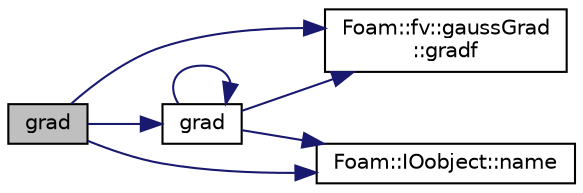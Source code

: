 digraph "grad"
{
  bgcolor="transparent";
  edge [fontname="Helvetica",fontsize="10",labelfontname="Helvetica",labelfontsize="10"];
  node [fontname="Helvetica",fontsize="10",shape=record];
  rankdir="LR";
  Node14237 [label="grad",height=0.2,width=0.4,color="black", fillcolor="grey75", style="filled", fontcolor="black"];
  Node14237 -> Node14238 [color="midnightblue",fontsize="10",style="solid",fontname="Helvetica"];
  Node14238 [label="grad",height=0.2,width=0.4,color="black",URL="$a21861.html#a7c00ec90ecc15ed3005255e42c52827a"];
  Node14238 -> Node14238 [color="midnightblue",fontsize="10",style="solid",fontname="Helvetica"];
  Node14238 -> Node14239 [color="midnightblue",fontsize="10",style="solid",fontname="Helvetica"];
  Node14239 [label="Foam::fv::gaussGrad\l::gradf",height=0.2,width=0.4,color="black",URL="$a23357.html#a2a03e92f4e567da6f43f71ff58c81e98",tooltip="Return the gradient of the given field. "];
  Node14238 -> Node14240 [color="midnightblue",fontsize="10",style="solid",fontname="Helvetica"];
  Node14240 [label="Foam::IOobject::name",height=0.2,width=0.4,color="black",URL="$a27249.html#acc80e00a8ac919288fb55bd14cc88bf6",tooltip="Return name. "];
  Node14237 -> Node14239 [color="midnightblue",fontsize="10",style="solid",fontname="Helvetica"];
  Node14237 -> Node14240 [color="midnightblue",fontsize="10",style="solid",fontname="Helvetica"];
}
